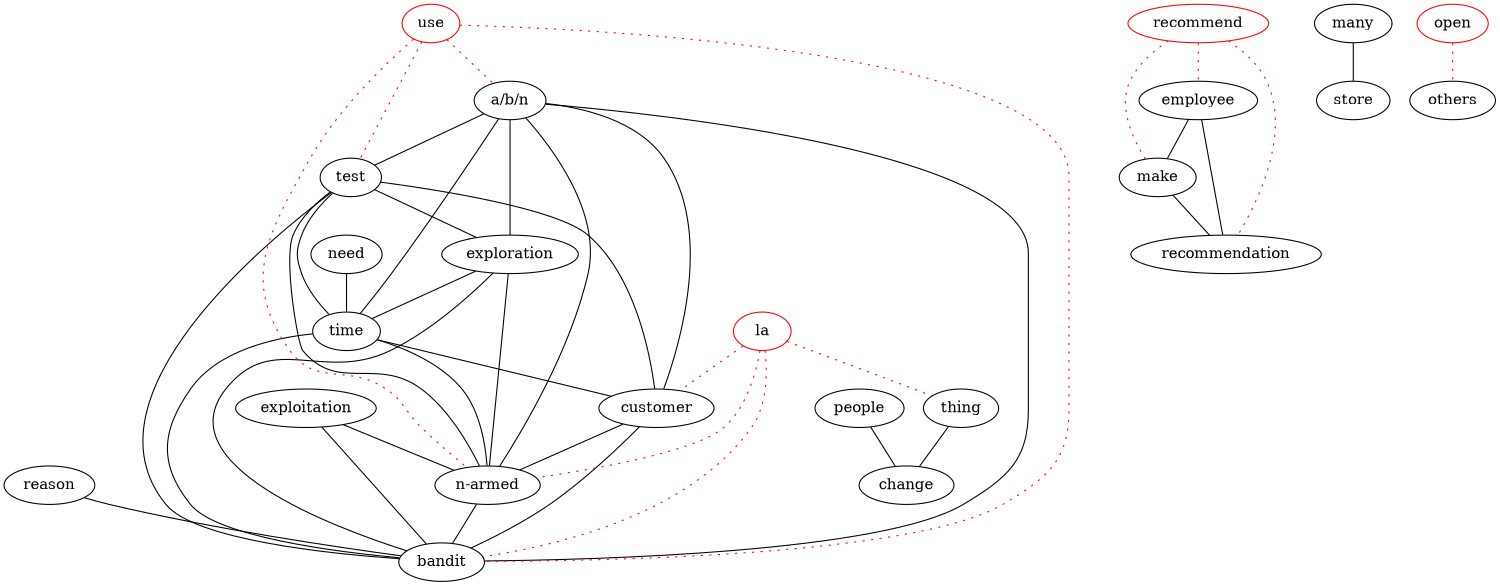 graph keygraph {
graph [size="10,10"]
"n-armed" [color="black"]
make [color="black"]
many [color="black"]
test [color="black"]
reason [color="black"]
exploitation [color="black"]
change [color="black"]
bandit [color="black"]
employee [color="black"]
time [color="black"]
need [color="black"]
people [color="black"]
"a/b/n" [color="black"]
recommendation [color="black"]
thing [color="black"]
exploration [color="black"]
customer [color="black"]
store [color="black"]
recommend [color="red"]
la [color="red"]
use [color="red"]
open [color="red"]
reason--bandit
employee--make
employee--recommendation
make--recommendation
many--store
"a/b/n"--exploration
"a/b/n"--time
"a/b/n"--customer
test--exploration
test--time
test--customer
people--change
exploration--time
need--time
time--"n-armed"
time--bandit
customer--"n-armed"
customer--bandit
exploitation--"n-armed"
exploitation--bandit
thing--change
exploration--"n-armed"
exploration--bandit
time--customer
"a/b/n"--"n-armed"
"a/b/n"--bandit
test--"n-armed"
test--bandit
"a/b/n"--test
"n-armed"--bandit
la--customer [color="red", style="dotted"]
recommend--employee [color="red", style="dotted"]
recommend--make [color="red", style="dotted"]
use--"n-armed" [color="red", style="dotted"]
use--bandit [color="red", style="dotted"]
open--others [color="red", style="dotted"]
use--"a/b/n" [color="red", style="dotted"]
use--test [color="red", style="dotted"]
la--"n-armed" [color="red", style="dotted"]
la--bandit [color="red", style="dotted"]
recommend--recommendation [color="red", style="dotted"]
la--thing [color="red", style="dotted"]
}